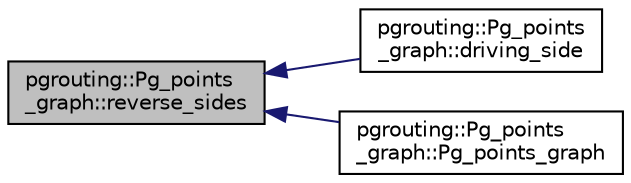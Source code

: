 digraph "pgrouting::Pg_points_graph::reverse_sides"
{
  edge [fontname="Helvetica",fontsize="10",labelfontname="Helvetica",labelfontsize="10"];
  node [fontname="Helvetica",fontsize="10",shape=record];
  rankdir="LR";
  Node189 [label="pgrouting::Pg_points\l_graph::reverse_sides",height=0.2,width=0.4,color="black", fillcolor="grey75", style="filled", fontcolor="black"];
  Node189 -> Node190 [dir="back",color="midnightblue",fontsize="10",style="solid",fontname="Helvetica"];
  Node190 [label="pgrouting::Pg_points\l_graph::driving_side",height=0.2,width=0.4,color="black", fillcolor="white", style="filled",URL="$classpgrouting_1_1Pg__points__graph.html#aa746976d89018959ea20ae326dcd8f82"];
  Node189 -> Node191 [dir="back",color="midnightblue",fontsize="10",style="solid",fontname="Helvetica"];
  Node191 [label="pgrouting::Pg_points\l_graph::Pg_points_graph",height=0.2,width=0.4,color="black", fillcolor="white", style="filled",URL="$classpgrouting_1_1Pg__points__graph.html#a90f546e9f659683ffc82cc76e67da38e"];
}
